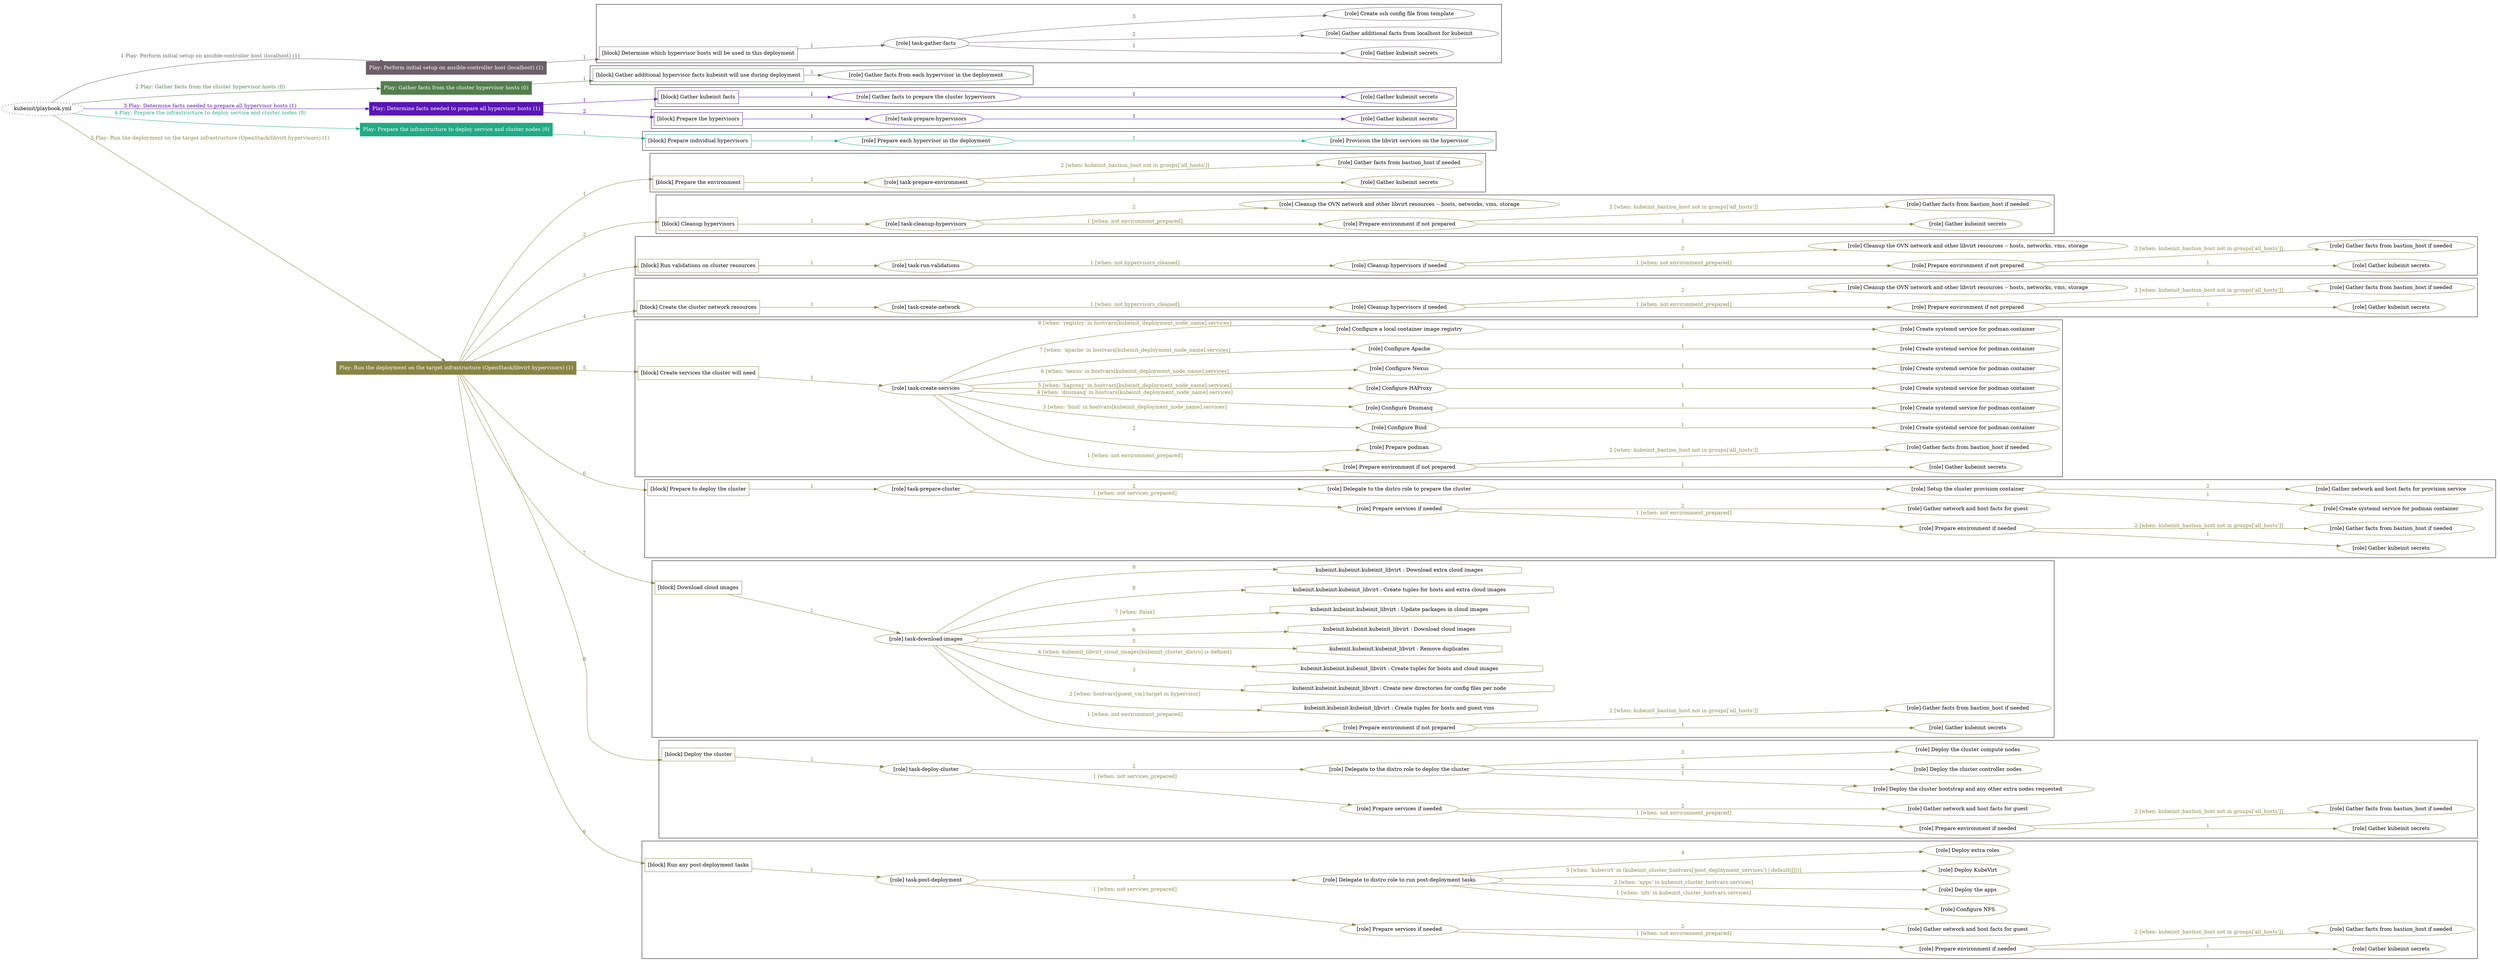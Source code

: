 digraph {
	graph [concentrate=true ordering=in rankdir=LR ratio=fill]
	edge [esep=5 sep=10]
	"kubeinit/playbook.yml" [URL="/home/runner/work/kubeinit/kubeinit/kubeinit/playbook.yml" id=playbook_aa95685a style=dotted]
	"kubeinit/playbook.yml" -> play_03931d84 [label="1 Play: Perform initial setup on ansible-controller host (localhost) (1)" color="#6d5f6a" fontcolor="#6d5f6a" id=edge_play_03931d84 labeltooltip="1 Play: Perform initial setup on ansible-controller host (localhost) (1)" tooltip="1 Play: Perform initial setup on ansible-controller host (localhost) (1)"]
	subgraph "Play: Perform initial setup on ansible-controller host (localhost) (1)" {
		play_03931d84 [label="Play: Perform initial setup on ansible-controller host (localhost) (1)" URL="/home/runner/work/kubeinit/kubeinit/kubeinit/playbook.yml" color="#6d5f6a" fontcolor="#ffffff" id=play_03931d84 shape=box style=filled tooltip=localhost]
		play_03931d84 -> block_0b0073fa [label=1 color="#6d5f6a" fontcolor="#6d5f6a" id=edge_block_0b0073fa labeltooltip=1 tooltip=1]
		subgraph cluster_block_0b0073fa {
			block_0b0073fa [label="[block] Determine which hypervisor hosts will be used in this deployment" URL="/home/runner/work/kubeinit/kubeinit/kubeinit/playbook.yml" color="#6d5f6a" id=block_0b0073fa labeltooltip="Determine which hypervisor hosts will be used in this deployment" shape=box tooltip="Determine which hypervisor hosts will be used in this deployment"]
			block_0b0073fa -> role_081651a4 [label="1 " color="#6d5f6a" fontcolor="#6d5f6a" id=edge_role_081651a4 labeltooltip="1 " tooltip="1 "]
			subgraph "task-gather-facts" {
				role_081651a4 [label="[role] task-gather-facts" URL="/home/runner/work/kubeinit/kubeinit/kubeinit/playbook.yml" color="#6d5f6a" id=role_081651a4 tooltip="task-gather-facts"]
				role_081651a4 -> role_b6e6164a [label="1 " color="#6d5f6a" fontcolor="#6d5f6a" id=edge_role_b6e6164a labeltooltip="1 " tooltip="1 "]
				subgraph "Gather kubeinit secrets" {
					role_b6e6164a [label="[role] Gather kubeinit secrets" URL="/home/runner/.ansible/collections/ansible_collections/kubeinit/kubeinit/roles/kubeinit_prepare/tasks/build_hypervisors_group.yml" color="#6d5f6a" id=role_b6e6164a tooltip="Gather kubeinit secrets"]
				}
				role_081651a4 -> role_cd15b28b [label="2 " color="#6d5f6a" fontcolor="#6d5f6a" id=edge_role_cd15b28b labeltooltip="2 " tooltip="2 "]
				subgraph "Gather additional facts from localhost for kubeinit" {
					role_cd15b28b [label="[role] Gather additional facts from localhost for kubeinit" URL="/home/runner/.ansible/collections/ansible_collections/kubeinit/kubeinit/roles/kubeinit_prepare/tasks/build_hypervisors_group.yml" color="#6d5f6a" id=role_cd15b28b tooltip="Gather additional facts from localhost for kubeinit"]
				}
				role_081651a4 -> role_0801c413 [label="3 " color="#6d5f6a" fontcolor="#6d5f6a" id=edge_role_0801c413 labeltooltip="3 " tooltip="3 "]
				subgraph "Create ssh config file from template" {
					role_0801c413 [label="[role] Create ssh config file from template" URL="/home/runner/.ansible/collections/ansible_collections/kubeinit/kubeinit/roles/kubeinit_prepare/tasks/build_hypervisors_group.yml" color="#6d5f6a" id=role_0801c413 tooltip="Create ssh config file from template"]
				}
			}
		}
	}
	"kubeinit/playbook.yml" -> play_94053c11 [label="2 Play: Gather facts from the cluster hypervisor hosts (0)" color="#537e4e" fontcolor="#537e4e" id=edge_play_94053c11 labeltooltip="2 Play: Gather facts from the cluster hypervisor hosts (0)" tooltip="2 Play: Gather facts from the cluster hypervisor hosts (0)"]
	subgraph "Play: Gather facts from the cluster hypervisor hosts (0)" {
		play_94053c11 [label="Play: Gather facts from the cluster hypervisor hosts (0)" URL="/home/runner/work/kubeinit/kubeinit/kubeinit/playbook.yml" color="#537e4e" fontcolor="#ffffff" id=play_94053c11 shape=box style=filled tooltip="Play: Gather facts from the cluster hypervisor hosts (0)"]
		play_94053c11 -> block_b321c9de [label=1 color="#537e4e" fontcolor="#537e4e" id=edge_block_b321c9de labeltooltip=1 tooltip=1]
		subgraph cluster_block_b321c9de {
			block_b321c9de [label="[block] Gather additional hypervisor facts kubeinit will use during deployment" URL="/home/runner/work/kubeinit/kubeinit/kubeinit/playbook.yml" color="#537e4e" id=block_b321c9de labeltooltip="Gather additional hypervisor facts kubeinit will use during deployment" shape=box tooltip="Gather additional hypervisor facts kubeinit will use during deployment"]
			block_b321c9de -> role_69fd9aee [label="1 " color="#537e4e" fontcolor="#537e4e" id=edge_role_69fd9aee labeltooltip="1 " tooltip="1 "]
			subgraph "Gather facts from each hypervisor in the deployment" {
				role_69fd9aee [label="[role] Gather facts from each hypervisor in the deployment" URL="/home/runner/work/kubeinit/kubeinit/kubeinit/playbook.yml" color="#537e4e" id=role_69fd9aee tooltip="Gather facts from each hypervisor in the deployment"]
			}
		}
	}
	"kubeinit/playbook.yml" -> play_fb79a3a7 [label="3 Play: Determine facts needed to prepare all hypervisor hosts (1)" color="#5a16b6" fontcolor="#5a16b6" id=edge_play_fb79a3a7 labeltooltip="3 Play: Determine facts needed to prepare all hypervisor hosts (1)" tooltip="3 Play: Determine facts needed to prepare all hypervisor hosts (1)"]
	subgraph "Play: Determine facts needed to prepare all hypervisor hosts (1)" {
		play_fb79a3a7 [label="Play: Determine facts needed to prepare all hypervisor hosts (1)" URL="/home/runner/work/kubeinit/kubeinit/kubeinit/playbook.yml" color="#5a16b6" fontcolor="#ffffff" id=play_fb79a3a7 shape=box style=filled tooltip=localhost]
		play_fb79a3a7 -> block_701c3604 [label=1 color="#5a16b6" fontcolor="#5a16b6" id=edge_block_701c3604 labeltooltip=1 tooltip=1]
		subgraph cluster_block_701c3604 {
			block_701c3604 [label="[block] Gather kubeinit facts" URL="/home/runner/work/kubeinit/kubeinit/kubeinit/playbook.yml" color="#5a16b6" id=block_701c3604 labeltooltip="Gather kubeinit facts" shape=box tooltip="Gather kubeinit facts"]
			block_701c3604 -> role_ca28dbed [label="1 " color="#5a16b6" fontcolor="#5a16b6" id=edge_role_ca28dbed labeltooltip="1 " tooltip="1 "]
			subgraph "Gather facts to prepare the cluster hypervisors" {
				role_ca28dbed [label="[role] Gather facts to prepare the cluster hypervisors" URL="/home/runner/work/kubeinit/kubeinit/kubeinit/playbook.yml" color="#5a16b6" id=role_ca28dbed tooltip="Gather facts to prepare the cluster hypervisors"]
				role_ca28dbed -> role_d2d57c67 [label="1 " color="#5a16b6" fontcolor="#5a16b6" id=edge_role_d2d57c67 labeltooltip="1 " tooltip="1 "]
				subgraph "Gather kubeinit secrets" {
					role_d2d57c67 [label="[role] Gather kubeinit secrets" URL="/home/runner/.ansible/collections/ansible_collections/kubeinit/kubeinit/roles/kubeinit_prepare/tasks/gather_kubeinit_facts.yml" color="#5a16b6" id=role_d2d57c67 tooltip="Gather kubeinit secrets"]
				}
			}
		}
		play_fb79a3a7 -> block_cdfcf622 [label=2 color="#5a16b6" fontcolor="#5a16b6" id=edge_block_cdfcf622 labeltooltip=2 tooltip=2]
		subgraph cluster_block_cdfcf622 {
			block_cdfcf622 [label="[block] Prepare the hypervisors" URL="/home/runner/work/kubeinit/kubeinit/kubeinit/playbook.yml" color="#5a16b6" id=block_cdfcf622 labeltooltip="Prepare the hypervisors" shape=box tooltip="Prepare the hypervisors"]
			block_cdfcf622 -> role_1e7882ee [label="1 " color="#5a16b6" fontcolor="#5a16b6" id=edge_role_1e7882ee labeltooltip="1 " tooltip="1 "]
			subgraph "task-prepare-hypervisors" {
				role_1e7882ee [label="[role] task-prepare-hypervisors" URL="/home/runner/work/kubeinit/kubeinit/kubeinit/playbook.yml" color="#5a16b6" id=role_1e7882ee tooltip="task-prepare-hypervisors"]
				role_1e7882ee -> role_8a85725a [label="1 " color="#5a16b6" fontcolor="#5a16b6" id=edge_role_8a85725a labeltooltip="1 " tooltip="1 "]
				subgraph "Gather kubeinit secrets" {
					role_8a85725a [label="[role] Gather kubeinit secrets" URL="/home/runner/.ansible/collections/ansible_collections/kubeinit/kubeinit/roles/kubeinit_prepare/tasks/gather_kubeinit_facts.yml" color="#5a16b6" id=role_8a85725a tooltip="Gather kubeinit secrets"]
				}
			}
		}
	}
	"kubeinit/playbook.yml" -> play_23334ff8 [label="4 Play: Prepare the infrastructure to deploy service and cluster nodes (0)" color="#21ab85" fontcolor="#21ab85" id=edge_play_23334ff8 labeltooltip="4 Play: Prepare the infrastructure to deploy service and cluster nodes (0)" tooltip="4 Play: Prepare the infrastructure to deploy service and cluster nodes (0)"]
	subgraph "Play: Prepare the infrastructure to deploy service and cluster nodes (0)" {
		play_23334ff8 [label="Play: Prepare the infrastructure to deploy service and cluster nodes (0)" URL="/home/runner/work/kubeinit/kubeinit/kubeinit/playbook.yml" color="#21ab85" fontcolor="#ffffff" id=play_23334ff8 shape=box style=filled tooltip="Play: Prepare the infrastructure to deploy service and cluster nodes (0)"]
		play_23334ff8 -> block_36851f6d [label=1 color="#21ab85" fontcolor="#21ab85" id=edge_block_36851f6d labeltooltip=1 tooltip=1]
		subgraph cluster_block_36851f6d {
			block_36851f6d [label="[block] Prepare individual hypervisors" URL="/home/runner/work/kubeinit/kubeinit/kubeinit/playbook.yml" color="#21ab85" id=block_36851f6d labeltooltip="Prepare individual hypervisors" shape=box tooltip="Prepare individual hypervisors"]
			block_36851f6d -> role_a22037bf [label="1 " color="#21ab85" fontcolor="#21ab85" id=edge_role_a22037bf labeltooltip="1 " tooltip="1 "]
			subgraph "Prepare each hypervisor in the deployment" {
				role_a22037bf [label="[role] Prepare each hypervisor in the deployment" URL="/home/runner/work/kubeinit/kubeinit/kubeinit/playbook.yml" color="#21ab85" id=role_a22037bf tooltip="Prepare each hypervisor in the deployment"]
				role_a22037bf -> role_4fc61e52 [label="1 " color="#21ab85" fontcolor="#21ab85" id=edge_role_4fc61e52 labeltooltip="1 " tooltip="1 "]
				subgraph "Provision the libvirt services on the hypervisor" {
					role_4fc61e52 [label="[role] Provision the libvirt services on the hypervisor" URL="/home/runner/.ansible/collections/ansible_collections/kubeinit/kubeinit/roles/kubeinit_prepare/tasks/prepare_hypervisor.yml" color="#21ab85" id=role_4fc61e52 tooltip="Provision the libvirt services on the hypervisor"]
				}
			}
		}
	}
	"kubeinit/playbook.yml" -> play_db9fff18 [label="5 Play: Run the deployment on the target infrastructure (OpenStack/libvirt hypervisors) (1)" color="#888444" fontcolor="#888444" id=edge_play_db9fff18 labeltooltip="5 Play: Run the deployment on the target infrastructure (OpenStack/libvirt hypervisors) (1)" tooltip="5 Play: Run the deployment on the target infrastructure (OpenStack/libvirt hypervisors) (1)"]
	subgraph "Play: Run the deployment on the target infrastructure (OpenStack/libvirt hypervisors) (1)" {
		play_db9fff18 [label="Play: Run the deployment on the target infrastructure (OpenStack/libvirt hypervisors) (1)" URL="/home/runner/work/kubeinit/kubeinit/kubeinit/playbook.yml" color="#888444" fontcolor="#ffffff" id=play_db9fff18 shape=box style=filled tooltip=localhost]
		play_db9fff18 -> block_0bf56adb [label=1 color="#888444" fontcolor="#888444" id=edge_block_0bf56adb labeltooltip=1 tooltip=1]
		subgraph cluster_block_0bf56adb {
			block_0bf56adb [label="[block] Prepare the environment" URL="/home/runner/work/kubeinit/kubeinit/kubeinit/playbook.yml" color="#888444" id=block_0bf56adb labeltooltip="Prepare the environment" shape=box tooltip="Prepare the environment"]
			block_0bf56adb -> role_8e5d9fa0 [label="1 " color="#888444" fontcolor="#888444" id=edge_role_8e5d9fa0 labeltooltip="1 " tooltip="1 "]
			subgraph "task-prepare-environment" {
				role_8e5d9fa0 [label="[role] task-prepare-environment" URL="/home/runner/work/kubeinit/kubeinit/kubeinit/playbook.yml" color="#888444" id=role_8e5d9fa0 tooltip="task-prepare-environment"]
				role_8e5d9fa0 -> role_9f20d996 [label="1 " color="#888444" fontcolor="#888444" id=edge_role_9f20d996 labeltooltip="1 " tooltip="1 "]
				subgraph "Gather kubeinit secrets" {
					role_9f20d996 [label="[role] Gather kubeinit secrets" URL="/home/runner/.ansible/collections/ansible_collections/kubeinit/kubeinit/roles/kubeinit_prepare/tasks/gather_kubeinit_facts.yml" color="#888444" id=role_9f20d996 tooltip="Gather kubeinit secrets"]
				}
				role_8e5d9fa0 -> role_9d266718 [label="2 [when: kubeinit_bastion_host not in groups['all_hosts']]" color="#888444" fontcolor="#888444" id=edge_role_9d266718 labeltooltip="2 [when: kubeinit_bastion_host not in groups['all_hosts']]" tooltip="2 [when: kubeinit_bastion_host not in groups['all_hosts']]"]
				subgraph "Gather facts from bastion_host if needed" {
					role_9d266718 [label="[role] Gather facts from bastion_host if needed" URL="/home/runner/.ansible/collections/ansible_collections/kubeinit/kubeinit/roles/kubeinit_prepare/tasks/main.yml" color="#888444" id=role_9d266718 tooltip="Gather facts from bastion_host if needed"]
				}
			}
		}
		play_db9fff18 -> block_149cedb6 [label=2 color="#888444" fontcolor="#888444" id=edge_block_149cedb6 labeltooltip=2 tooltip=2]
		subgraph cluster_block_149cedb6 {
			block_149cedb6 [label="[block] Cleanup hypervisors" URL="/home/runner/work/kubeinit/kubeinit/kubeinit/playbook.yml" color="#888444" id=block_149cedb6 labeltooltip="Cleanup hypervisors" shape=box tooltip="Cleanup hypervisors"]
			block_149cedb6 -> role_15b3320b [label="1 " color="#888444" fontcolor="#888444" id=edge_role_15b3320b labeltooltip="1 " tooltip="1 "]
			subgraph "task-cleanup-hypervisors" {
				role_15b3320b [label="[role] task-cleanup-hypervisors" URL="/home/runner/work/kubeinit/kubeinit/kubeinit/playbook.yml" color="#888444" id=role_15b3320b tooltip="task-cleanup-hypervisors"]
				role_15b3320b -> role_71673139 [label="1 [when: not environment_prepared]" color="#888444" fontcolor="#888444" id=edge_role_71673139 labeltooltip="1 [when: not environment_prepared]" tooltip="1 [when: not environment_prepared]"]
				subgraph "Prepare environment if not prepared" {
					role_71673139 [label="[role] Prepare environment if not prepared" URL="/home/runner/.ansible/collections/ansible_collections/kubeinit/kubeinit/roles/kubeinit_libvirt/tasks/cleanup_hypervisors.yml" color="#888444" id=role_71673139 tooltip="Prepare environment if not prepared"]
					role_71673139 -> role_8a067a2f [label="1 " color="#888444" fontcolor="#888444" id=edge_role_8a067a2f labeltooltip="1 " tooltip="1 "]
					subgraph "Gather kubeinit secrets" {
						role_8a067a2f [label="[role] Gather kubeinit secrets" URL="/home/runner/.ansible/collections/ansible_collections/kubeinit/kubeinit/roles/kubeinit_prepare/tasks/gather_kubeinit_facts.yml" color="#888444" id=role_8a067a2f tooltip="Gather kubeinit secrets"]
					}
					role_71673139 -> role_94461090 [label="2 [when: kubeinit_bastion_host not in groups['all_hosts']]" color="#888444" fontcolor="#888444" id=edge_role_94461090 labeltooltip="2 [when: kubeinit_bastion_host not in groups['all_hosts']]" tooltip="2 [when: kubeinit_bastion_host not in groups['all_hosts']]"]
					subgraph "Gather facts from bastion_host if needed" {
						role_94461090 [label="[role] Gather facts from bastion_host if needed" URL="/home/runner/.ansible/collections/ansible_collections/kubeinit/kubeinit/roles/kubeinit_prepare/tasks/main.yml" color="#888444" id=role_94461090 tooltip="Gather facts from bastion_host if needed"]
					}
				}
				role_15b3320b -> role_6a89e3ae [label="2 " color="#888444" fontcolor="#888444" id=edge_role_6a89e3ae labeltooltip="2 " tooltip="2 "]
				subgraph "Cleanup the OVN network and other libvirt resources -- hosts, networks, vms, storage" {
					role_6a89e3ae [label="[role] Cleanup the OVN network and other libvirt resources -- hosts, networks, vms, storage" URL="/home/runner/.ansible/collections/ansible_collections/kubeinit/kubeinit/roles/kubeinit_libvirt/tasks/cleanup_hypervisors.yml" color="#888444" id=role_6a89e3ae tooltip="Cleanup the OVN network and other libvirt resources -- hosts, networks, vms, storage"]
				}
			}
		}
		play_db9fff18 -> block_e61c1d1c [label=3 color="#888444" fontcolor="#888444" id=edge_block_e61c1d1c labeltooltip=3 tooltip=3]
		subgraph cluster_block_e61c1d1c {
			block_e61c1d1c [label="[block] Run validations on cluster resources" URL="/home/runner/work/kubeinit/kubeinit/kubeinit/playbook.yml" color="#888444" id=block_e61c1d1c labeltooltip="Run validations on cluster resources" shape=box tooltip="Run validations on cluster resources"]
			block_e61c1d1c -> role_a138595a [label="1 " color="#888444" fontcolor="#888444" id=edge_role_a138595a labeltooltip="1 " tooltip="1 "]
			subgraph "task-run-validations" {
				role_a138595a [label="[role] task-run-validations" URL="/home/runner/work/kubeinit/kubeinit/kubeinit/playbook.yml" color="#888444" id=role_a138595a tooltip="task-run-validations"]
				role_a138595a -> role_9655a7f7 [label="1 [when: not hypervisors_cleaned]" color="#888444" fontcolor="#888444" id=edge_role_9655a7f7 labeltooltip="1 [when: not hypervisors_cleaned]" tooltip="1 [when: not hypervisors_cleaned]"]
				subgraph "Cleanup hypervisors if needed" {
					role_9655a7f7 [label="[role] Cleanup hypervisors if needed" URL="/home/runner/.ansible/collections/ansible_collections/kubeinit/kubeinit/roles/kubeinit_validations/tasks/main.yml" color="#888444" id=role_9655a7f7 tooltip="Cleanup hypervisors if needed"]
					role_9655a7f7 -> role_adc832a3 [label="1 [when: not environment_prepared]" color="#888444" fontcolor="#888444" id=edge_role_adc832a3 labeltooltip="1 [when: not environment_prepared]" tooltip="1 [when: not environment_prepared]"]
					subgraph "Prepare environment if not prepared" {
						role_adc832a3 [label="[role] Prepare environment if not prepared" URL="/home/runner/.ansible/collections/ansible_collections/kubeinit/kubeinit/roles/kubeinit_libvirt/tasks/cleanup_hypervisors.yml" color="#888444" id=role_adc832a3 tooltip="Prepare environment if not prepared"]
						role_adc832a3 -> role_70154bc5 [label="1 " color="#888444" fontcolor="#888444" id=edge_role_70154bc5 labeltooltip="1 " tooltip="1 "]
						subgraph "Gather kubeinit secrets" {
							role_70154bc5 [label="[role] Gather kubeinit secrets" URL="/home/runner/.ansible/collections/ansible_collections/kubeinit/kubeinit/roles/kubeinit_prepare/tasks/gather_kubeinit_facts.yml" color="#888444" id=role_70154bc5 tooltip="Gather kubeinit secrets"]
						}
						role_adc832a3 -> role_4f3966d5 [label="2 [when: kubeinit_bastion_host not in groups['all_hosts']]" color="#888444" fontcolor="#888444" id=edge_role_4f3966d5 labeltooltip="2 [when: kubeinit_bastion_host not in groups['all_hosts']]" tooltip="2 [when: kubeinit_bastion_host not in groups['all_hosts']]"]
						subgraph "Gather facts from bastion_host if needed" {
							role_4f3966d5 [label="[role] Gather facts from bastion_host if needed" URL="/home/runner/.ansible/collections/ansible_collections/kubeinit/kubeinit/roles/kubeinit_prepare/tasks/main.yml" color="#888444" id=role_4f3966d5 tooltip="Gather facts from bastion_host if needed"]
						}
					}
					role_9655a7f7 -> role_93f47d14 [label="2 " color="#888444" fontcolor="#888444" id=edge_role_93f47d14 labeltooltip="2 " tooltip="2 "]
					subgraph "Cleanup the OVN network and other libvirt resources -- hosts, networks, vms, storage" {
						role_93f47d14 [label="[role] Cleanup the OVN network and other libvirt resources -- hosts, networks, vms, storage" URL="/home/runner/.ansible/collections/ansible_collections/kubeinit/kubeinit/roles/kubeinit_libvirt/tasks/cleanup_hypervisors.yml" color="#888444" id=role_93f47d14 tooltip="Cleanup the OVN network and other libvirt resources -- hosts, networks, vms, storage"]
					}
				}
			}
		}
		play_db9fff18 -> block_3cb5a0d6 [label=4 color="#888444" fontcolor="#888444" id=edge_block_3cb5a0d6 labeltooltip=4 tooltip=4]
		subgraph cluster_block_3cb5a0d6 {
			block_3cb5a0d6 [label="[block] Create the cluster network resources" URL="/home/runner/work/kubeinit/kubeinit/kubeinit/playbook.yml" color="#888444" id=block_3cb5a0d6 labeltooltip="Create the cluster network resources" shape=box tooltip="Create the cluster network resources"]
			block_3cb5a0d6 -> role_2d3785ff [label="1 " color="#888444" fontcolor="#888444" id=edge_role_2d3785ff labeltooltip="1 " tooltip="1 "]
			subgraph "task-create-network" {
				role_2d3785ff [label="[role] task-create-network" URL="/home/runner/work/kubeinit/kubeinit/kubeinit/playbook.yml" color="#888444" id=role_2d3785ff tooltip="task-create-network"]
				role_2d3785ff -> role_8168fbf4 [label="1 [when: not hypervisors_cleaned]" color="#888444" fontcolor="#888444" id=edge_role_8168fbf4 labeltooltip="1 [when: not hypervisors_cleaned]" tooltip="1 [when: not hypervisors_cleaned]"]
				subgraph "Cleanup hypervisors if needed" {
					role_8168fbf4 [label="[role] Cleanup hypervisors if needed" URL="/home/runner/.ansible/collections/ansible_collections/kubeinit/kubeinit/roles/kubeinit_libvirt/tasks/create_network.yml" color="#888444" id=role_8168fbf4 tooltip="Cleanup hypervisors if needed"]
					role_8168fbf4 -> role_c03b7945 [label="1 [when: not environment_prepared]" color="#888444" fontcolor="#888444" id=edge_role_c03b7945 labeltooltip="1 [when: not environment_prepared]" tooltip="1 [when: not environment_prepared]"]
					subgraph "Prepare environment if not prepared" {
						role_c03b7945 [label="[role] Prepare environment if not prepared" URL="/home/runner/.ansible/collections/ansible_collections/kubeinit/kubeinit/roles/kubeinit_libvirt/tasks/cleanup_hypervisors.yml" color="#888444" id=role_c03b7945 tooltip="Prepare environment if not prepared"]
						role_c03b7945 -> role_6b378c1e [label="1 " color="#888444" fontcolor="#888444" id=edge_role_6b378c1e labeltooltip="1 " tooltip="1 "]
						subgraph "Gather kubeinit secrets" {
							role_6b378c1e [label="[role] Gather kubeinit secrets" URL="/home/runner/.ansible/collections/ansible_collections/kubeinit/kubeinit/roles/kubeinit_prepare/tasks/gather_kubeinit_facts.yml" color="#888444" id=role_6b378c1e tooltip="Gather kubeinit secrets"]
						}
						role_c03b7945 -> role_c01e7687 [label="2 [when: kubeinit_bastion_host not in groups['all_hosts']]" color="#888444" fontcolor="#888444" id=edge_role_c01e7687 labeltooltip="2 [when: kubeinit_bastion_host not in groups['all_hosts']]" tooltip="2 [when: kubeinit_bastion_host not in groups['all_hosts']]"]
						subgraph "Gather facts from bastion_host if needed" {
							role_c01e7687 [label="[role] Gather facts from bastion_host if needed" URL="/home/runner/.ansible/collections/ansible_collections/kubeinit/kubeinit/roles/kubeinit_prepare/tasks/main.yml" color="#888444" id=role_c01e7687 tooltip="Gather facts from bastion_host if needed"]
						}
					}
					role_8168fbf4 -> role_2ee7096a [label="2 " color="#888444" fontcolor="#888444" id=edge_role_2ee7096a labeltooltip="2 " tooltip="2 "]
					subgraph "Cleanup the OVN network and other libvirt resources -- hosts, networks, vms, storage" {
						role_2ee7096a [label="[role] Cleanup the OVN network and other libvirt resources -- hosts, networks, vms, storage" URL="/home/runner/.ansible/collections/ansible_collections/kubeinit/kubeinit/roles/kubeinit_libvirt/tasks/cleanup_hypervisors.yml" color="#888444" id=role_2ee7096a tooltip="Cleanup the OVN network and other libvirt resources -- hosts, networks, vms, storage"]
					}
				}
			}
		}
		play_db9fff18 -> block_66d6af86 [label=5 color="#888444" fontcolor="#888444" id=edge_block_66d6af86 labeltooltip=5 tooltip=5]
		subgraph cluster_block_66d6af86 {
			block_66d6af86 [label="[block] Create services the cluster will need" URL="/home/runner/work/kubeinit/kubeinit/kubeinit/playbook.yml" color="#888444" id=block_66d6af86 labeltooltip="Create services the cluster will need" shape=box tooltip="Create services the cluster will need"]
			block_66d6af86 -> role_e48c6fa0 [label="1 " color="#888444" fontcolor="#888444" id=edge_role_e48c6fa0 labeltooltip="1 " tooltip="1 "]
			subgraph "task-create-services" {
				role_e48c6fa0 [label="[role] task-create-services" URL="/home/runner/work/kubeinit/kubeinit/kubeinit/playbook.yml" color="#888444" id=role_e48c6fa0 tooltip="task-create-services"]
				role_e48c6fa0 -> role_936e1660 [label="1 [when: not environment_prepared]" color="#888444" fontcolor="#888444" id=edge_role_936e1660 labeltooltip="1 [when: not environment_prepared]" tooltip="1 [when: not environment_prepared]"]
				subgraph "Prepare environment if not prepared" {
					role_936e1660 [label="[role] Prepare environment if not prepared" URL="/home/runner/.ansible/collections/ansible_collections/kubeinit/kubeinit/roles/kubeinit_services/tasks/main.yml" color="#888444" id=role_936e1660 tooltip="Prepare environment if not prepared"]
					role_936e1660 -> role_33be3915 [label="1 " color="#888444" fontcolor="#888444" id=edge_role_33be3915 labeltooltip="1 " tooltip="1 "]
					subgraph "Gather kubeinit secrets" {
						role_33be3915 [label="[role] Gather kubeinit secrets" URL="/home/runner/.ansible/collections/ansible_collections/kubeinit/kubeinit/roles/kubeinit_prepare/tasks/gather_kubeinit_facts.yml" color="#888444" id=role_33be3915 tooltip="Gather kubeinit secrets"]
					}
					role_936e1660 -> role_5f23fce4 [label="2 [when: kubeinit_bastion_host not in groups['all_hosts']]" color="#888444" fontcolor="#888444" id=edge_role_5f23fce4 labeltooltip="2 [when: kubeinit_bastion_host not in groups['all_hosts']]" tooltip="2 [when: kubeinit_bastion_host not in groups['all_hosts']]"]
					subgraph "Gather facts from bastion_host if needed" {
						role_5f23fce4 [label="[role] Gather facts from bastion_host if needed" URL="/home/runner/.ansible/collections/ansible_collections/kubeinit/kubeinit/roles/kubeinit_prepare/tasks/main.yml" color="#888444" id=role_5f23fce4 tooltip="Gather facts from bastion_host if needed"]
					}
				}
				role_e48c6fa0 -> role_7656d443 [label="2 " color="#888444" fontcolor="#888444" id=edge_role_7656d443 labeltooltip="2 " tooltip="2 "]
				subgraph "Prepare podman" {
					role_7656d443 [label="[role] Prepare podman" URL="/home/runner/.ansible/collections/ansible_collections/kubeinit/kubeinit/roles/kubeinit_services/tasks/00_create_service_pod.yml" color="#888444" id=role_7656d443 tooltip="Prepare podman"]
				}
				role_e48c6fa0 -> role_d27e7493 [label="3 [when: 'bind' in hostvars[kubeinit_deployment_node_name].services]" color="#888444" fontcolor="#888444" id=edge_role_d27e7493 labeltooltip="3 [when: 'bind' in hostvars[kubeinit_deployment_node_name].services]" tooltip="3 [when: 'bind' in hostvars[kubeinit_deployment_node_name].services]"]
				subgraph "Configure Bind" {
					role_d27e7493 [label="[role] Configure Bind" URL="/home/runner/.ansible/collections/ansible_collections/kubeinit/kubeinit/roles/kubeinit_services/tasks/start_services_containers.yml" color="#888444" id=role_d27e7493 tooltip="Configure Bind"]
					role_d27e7493 -> role_8cd60c14 [label="1 " color="#888444" fontcolor="#888444" id=edge_role_8cd60c14 labeltooltip="1 " tooltip="1 "]
					subgraph "Create systemd service for podman container" {
						role_8cd60c14 [label="[role] Create systemd service for podman container" URL="/home/runner/.ansible/collections/ansible_collections/kubeinit/kubeinit/roles/kubeinit_bind/tasks/main.yml" color="#888444" id=role_8cd60c14 tooltip="Create systemd service for podman container"]
					}
				}
				role_e48c6fa0 -> role_e484ecd0 [label="4 [when: 'dnsmasq' in hostvars[kubeinit_deployment_node_name].services]" color="#888444" fontcolor="#888444" id=edge_role_e484ecd0 labeltooltip="4 [when: 'dnsmasq' in hostvars[kubeinit_deployment_node_name].services]" tooltip="4 [when: 'dnsmasq' in hostvars[kubeinit_deployment_node_name].services]"]
				subgraph "Configure Dnsmasq" {
					role_e484ecd0 [label="[role] Configure Dnsmasq" URL="/home/runner/.ansible/collections/ansible_collections/kubeinit/kubeinit/roles/kubeinit_services/tasks/start_services_containers.yml" color="#888444" id=role_e484ecd0 tooltip="Configure Dnsmasq"]
					role_e484ecd0 -> role_6a971522 [label="1 " color="#888444" fontcolor="#888444" id=edge_role_6a971522 labeltooltip="1 " tooltip="1 "]
					subgraph "Create systemd service for podman container" {
						role_6a971522 [label="[role] Create systemd service for podman container" URL="/home/runner/.ansible/collections/ansible_collections/kubeinit/kubeinit/roles/kubeinit_dnsmasq/tasks/main.yml" color="#888444" id=role_6a971522 tooltip="Create systemd service for podman container"]
					}
				}
				role_e48c6fa0 -> role_6b4bf81b [label="5 [when: 'haproxy' in hostvars[kubeinit_deployment_node_name].services]" color="#888444" fontcolor="#888444" id=edge_role_6b4bf81b labeltooltip="5 [when: 'haproxy' in hostvars[kubeinit_deployment_node_name].services]" tooltip="5 [when: 'haproxy' in hostvars[kubeinit_deployment_node_name].services]"]
				subgraph "Configure HAProxy" {
					role_6b4bf81b [label="[role] Configure HAProxy" URL="/home/runner/.ansible/collections/ansible_collections/kubeinit/kubeinit/roles/kubeinit_services/tasks/start_services_containers.yml" color="#888444" id=role_6b4bf81b tooltip="Configure HAProxy"]
					role_6b4bf81b -> role_7b62ee26 [label="1 " color="#888444" fontcolor="#888444" id=edge_role_7b62ee26 labeltooltip="1 " tooltip="1 "]
					subgraph "Create systemd service for podman container" {
						role_7b62ee26 [label="[role] Create systemd service for podman container" URL="/home/runner/.ansible/collections/ansible_collections/kubeinit/kubeinit/roles/kubeinit_haproxy/tasks/main.yml" color="#888444" id=role_7b62ee26 tooltip="Create systemd service for podman container"]
					}
				}
				role_e48c6fa0 -> role_53c21337 [label="6 [when: 'nexus' in hostvars[kubeinit_deployment_node_name].services]" color="#888444" fontcolor="#888444" id=edge_role_53c21337 labeltooltip="6 [when: 'nexus' in hostvars[kubeinit_deployment_node_name].services]" tooltip="6 [when: 'nexus' in hostvars[kubeinit_deployment_node_name].services]"]
				subgraph "Configure Nexus" {
					role_53c21337 [label="[role] Configure Nexus" URL="/home/runner/.ansible/collections/ansible_collections/kubeinit/kubeinit/roles/kubeinit_services/tasks/start_services_containers.yml" color="#888444" id=role_53c21337 tooltip="Configure Nexus"]
					role_53c21337 -> role_c0282d0c [label="1 " color="#888444" fontcolor="#888444" id=edge_role_c0282d0c labeltooltip="1 " tooltip="1 "]
					subgraph "Create systemd service for podman container" {
						role_c0282d0c [label="[role] Create systemd service for podman container" URL="/home/runner/.ansible/collections/ansible_collections/kubeinit/kubeinit/roles/kubeinit_nexus/tasks/main.yml" color="#888444" id=role_c0282d0c tooltip="Create systemd service for podman container"]
					}
				}
				role_e48c6fa0 -> role_7f25ab1e [label="7 [when: 'apache' in hostvars[kubeinit_deployment_node_name].services]" color="#888444" fontcolor="#888444" id=edge_role_7f25ab1e labeltooltip="7 [when: 'apache' in hostvars[kubeinit_deployment_node_name].services]" tooltip="7 [when: 'apache' in hostvars[kubeinit_deployment_node_name].services]"]
				subgraph "Configure Apache" {
					role_7f25ab1e [label="[role] Configure Apache" URL="/home/runner/.ansible/collections/ansible_collections/kubeinit/kubeinit/roles/kubeinit_services/tasks/start_services_containers.yml" color="#888444" id=role_7f25ab1e tooltip="Configure Apache"]
					role_7f25ab1e -> role_d3945e9d [label="1 " color="#888444" fontcolor="#888444" id=edge_role_d3945e9d labeltooltip="1 " tooltip="1 "]
					subgraph "Create systemd service for podman container" {
						role_d3945e9d [label="[role] Create systemd service for podman container" URL="/home/runner/.ansible/collections/ansible_collections/kubeinit/kubeinit/roles/kubeinit_apache/tasks/main.yml" color="#888444" id=role_d3945e9d tooltip="Create systemd service for podman container"]
					}
				}
				role_e48c6fa0 -> role_eed5ee3a [label="8 [when: 'registry' in hostvars[kubeinit_deployment_node_name].services]" color="#888444" fontcolor="#888444" id=edge_role_eed5ee3a labeltooltip="8 [when: 'registry' in hostvars[kubeinit_deployment_node_name].services]" tooltip="8 [when: 'registry' in hostvars[kubeinit_deployment_node_name].services]"]
				subgraph "Configure a local container image registry" {
					role_eed5ee3a [label="[role] Configure a local container image registry" URL="/home/runner/.ansible/collections/ansible_collections/kubeinit/kubeinit/roles/kubeinit_services/tasks/start_services_containers.yml" color="#888444" id=role_eed5ee3a tooltip="Configure a local container image registry"]
					role_eed5ee3a -> role_144d01f4 [label="1 " color="#888444" fontcolor="#888444" id=edge_role_144d01f4 labeltooltip="1 " tooltip="1 "]
					subgraph "Create systemd service for podman container" {
						role_144d01f4 [label="[role] Create systemd service for podman container" URL="/home/runner/.ansible/collections/ansible_collections/kubeinit/kubeinit/roles/kubeinit_registry/tasks/main.yml" color="#888444" id=role_144d01f4 tooltip="Create systemd service for podman container"]
					}
				}
			}
		}
		play_db9fff18 -> block_388c5930 [label=6 color="#888444" fontcolor="#888444" id=edge_block_388c5930 labeltooltip=6 tooltip=6]
		subgraph cluster_block_388c5930 {
			block_388c5930 [label="[block] Prepare to deploy the cluster" URL="/home/runner/work/kubeinit/kubeinit/kubeinit/playbook.yml" color="#888444" id=block_388c5930 labeltooltip="Prepare to deploy the cluster" shape=box tooltip="Prepare to deploy the cluster"]
			block_388c5930 -> role_f8ca8f2c [label="1 " color="#888444" fontcolor="#888444" id=edge_role_f8ca8f2c labeltooltip="1 " tooltip="1 "]
			subgraph "task-prepare-cluster" {
				role_f8ca8f2c [label="[role] task-prepare-cluster" URL="/home/runner/work/kubeinit/kubeinit/kubeinit/playbook.yml" color="#888444" id=role_f8ca8f2c tooltip="task-prepare-cluster"]
				role_f8ca8f2c -> role_4c744818 [label="1 [when: not services_prepared]" color="#888444" fontcolor="#888444" id=edge_role_4c744818 labeltooltip="1 [when: not services_prepared]" tooltip="1 [when: not services_prepared]"]
				subgraph "Prepare services if needed" {
					role_4c744818 [label="[role] Prepare services if needed" URL="/home/runner/.ansible/collections/ansible_collections/kubeinit/kubeinit/roles/kubeinit_prepare/tasks/prepare_cluster.yml" color="#888444" id=role_4c744818 tooltip="Prepare services if needed"]
					role_4c744818 -> role_e3bfb7ea [label="1 [when: not environment_prepared]" color="#888444" fontcolor="#888444" id=edge_role_e3bfb7ea labeltooltip="1 [when: not environment_prepared]" tooltip="1 [when: not environment_prepared]"]
					subgraph "Prepare environment if needed" {
						role_e3bfb7ea [label="[role] Prepare environment if needed" URL="/home/runner/.ansible/collections/ansible_collections/kubeinit/kubeinit/roles/kubeinit_services/tasks/prepare_services.yml" color="#888444" id=role_e3bfb7ea tooltip="Prepare environment if needed"]
						role_e3bfb7ea -> role_8b5f49e0 [label="1 " color="#888444" fontcolor="#888444" id=edge_role_8b5f49e0 labeltooltip="1 " tooltip="1 "]
						subgraph "Gather kubeinit secrets" {
							role_8b5f49e0 [label="[role] Gather kubeinit secrets" URL="/home/runner/.ansible/collections/ansible_collections/kubeinit/kubeinit/roles/kubeinit_prepare/tasks/gather_kubeinit_facts.yml" color="#888444" id=role_8b5f49e0 tooltip="Gather kubeinit secrets"]
						}
						role_e3bfb7ea -> role_12d0710c [label="2 [when: kubeinit_bastion_host not in groups['all_hosts']]" color="#888444" fontcolor="#888444" id=edge_role_12d0710c labeltooltip="2 [when: kubeinit_bastion_host not in groups['all_hosts']]" tooltip="2 [when: kubeinit_bastion_host not in groups['all_hosts']]"]
						subgraph "Gather facts from bastion_host if needed" {
							role_12d0710c [label="[role] Gather facts from bastion_host if needed" URL="/home/runner/.ansible/collections/ansible_collections/kubeinit/kubeinit/roles/kubeinit_prepare/tasks/main.yml" color="#888444" id=role_12d0710c tooltip="Gather facts from bastion_host if needed"]
						}
					}
					role_4c744818 -> role_ea8e1030 [label="2 " color="#888444" fontcolor="#888444" id=edge_role_ea8e1030 labeltooltip="2 " tooltip="2 "]
					subgraph "Gather network and host facts for guest" {
						role_ea8e1030 [label="[role] Gather network and host facts for guest" URL="/home/runner/.ansible/collections/ansible_collections/kubeinit/kubeinit/roles/kubeinit_services/tasks/prepare_services.yml" color="#888444" id=role_ea8e1030 tooltip="Gather network and host facts for guest"]
					}
				}
				role_f8ca8f2c -> role_6850e635 [label="2 " color="#888444" fontcolor="#888444" id=edge_role_6850e635 labeltooltip="2 " tooltip="2 "]
				subgraph "Delegate to the distro role to prepare the cluster" {
					role_6850e635 [label="[role] Delegate to the distro role to prepare the cluster" URL="/home/runner/.ansible/collections/ansible_collections/kubeinit/kubeinit/roles/kubeinit_prepare/tasks/prepare_cluster.yml" color="#888444" id=role_6850e635 tooltip="Delegate to the distro role to prepare the cluster"]
					role_6850e635 -> role_54ea3c2b [label="1 " color="#888444" fontcolor="#888444" id=edge_role_54ea3c2b labeltooltip="1 " tooltip="1 "]
					subgraph "Setup the cluster provision container" {
						role_54ea3c2b [label="[role] Setup the cluster provision container" URL="/home/runner/.ansible/collections/ansible_collections/kubeinit/kubeinit/roles/kubeinit_openshift/tasks/prepare_cluster.yml" color="#888444" id=role_54ea3c2b tooltip="Setup the cluster provision container"]
						role_54ea3c2b -> role_dc8c05ad [label="1 " color="#888444" fontcolor="#888444" id=edge_role_dc8c05ad labeltooltip="1 " tooltip="1 "]
						subgraph "Create systemd service for podman container" {
							role_dc8c05ad [label="[role] Create systemd service for podman container" URL="/home/runner/.ansible/collections/ansible_collections/kubeinit/kubeinit/roles/kubeinit_services/tasks/create_provision_container.yml" color="#888444" id=role_dc8c05ad tooltip="Create systemd service for podman container"]
						}
						role_54ea3c2b -> role_a347201b [label="2 " color="#888444" fontcolor="#888444" id=edge_role_a347201b labeltooltip="2 " tooltip="2 "]
						subgraph "Gather network and host facts for provision service" {
							role_a347201b [label="[role] Gather network and host facts for provision service" URL="/home/runner/.ansible/collections/ansible_collections/kubeinit/kubeinit/roles/kubeinit_services/tasks/create_provision_container.yml" color="#888444" id=role_a347201b tooltip="Gather network and host facts for provision service"]
						}
					}
				}
			}
		}
		play_db9fff18 -> block_2ba35135 [label=7 color="#888444" fontcolor="#888444" id=edge_block_2ba35135 labeltooltip=7 tooltip=7]
		subgraph cluster_block_2ba35135 {
			block_2ba35135 [label="[block] Download cloud images" URL="/home/runner/work/kubeinit/kubeinit/kubeinit/playbook.yml" color="#888444" id=block_2ba35135 labeltooltip="Download cloud images" shape=box tooltip="Download cloud images"]
			block_2ba35135 -> role_6c96e69f [label="1 " color="#888444" fontcolor="#888444" id=edge_role_6c96e69f labeltooltip="1 " tooltip="1 "]
			subgraph "task-download-images" {
				role_6c96e69f [label="[role] task-download-images" URL="/home/runner/work/kubeinit/kubeinit/kubeinit/playbook.yml" color="#888444" id=role_6c96e69f tooltip="task-download-images"]
				role_6c96e69f -> role_b5149e84 [label="1 [when: not environment_prepared]" color="#888444" fontcolor="#888444" id=edge_role_b5149e84 labeltooltip="1 [when: not environment_prepared]" tooltip="1 [when: not environment_prepared]"]
				subgraph "Prepare environment if not prepared" {
					role_b5149e84 [label="[role] Prepare environment if not prepared" URL="/home/runner/.ansible/collections/ansible_collections/kubeinit/kubeinit/roles/kubeinit_libvirt/tasks/download_cloud_images.yml" color="#888444" id=role_b5149e84 tooltip="Prepare environment if not prepared"]
					role_b5149e84 -> role_d7ba0758 [label="1 " color="#888444" fontcolor="#888444" id=edge_role_d7ba0758 labeltooltip="1 " tooltip="1 "]
					subgraph "Gather kubeinit secrets" {
						role_d7ba0758 [label="[role] Gather kubeinit secrets" URL="/home/runner/.ansible/collections/ansible_collections/kubeinit/kubeinit/roles/kubeinit_prepare/tasks/gather_kubeinit_facts.yml" color="#888444" id=role_d7ba0758 tooltip="Gather kubeinit secrets"]
					}
					role_b5149e84 -> role_28c5b079 [label="2 [when: kubeinit_bastion_host not in groups['all_hosts']]" color="#888444" fontcolor="#888444" id=edge_role_28c5b079 labeltooltip="2 [when: kubeinit_bastion_host not in groups['all_hosts']]" tooltip="2 [when: kubeinit_bastion_host not in groups['all_hosts']]"]
					subgraph "Gather facts from bastion_host if needed" {
						role_28c5b079 [label="[role] Gather facts from bastion_host if needed" URL="/home/runner/.ansible/collections/ansible_collections/kubeinit/kubeinit/roles/kubeinit_prepare/tasks/main.yml" color="#888444" id=role_28c5b079 tooltip="Gather facts from bastion_host if needed"]
					}
				}
				task_894f86dd [label="kubeinit.kubeinit.kubeinit_libvirt : Create tuples for hosts and guest vms" URL="/home/runner/.ansible/collections/ansible_collections/kubeinit/kubeinit/roles/kubeinit_libvirt/tasks/download_cloud_images.yml" color="#888444" id=task_894f86dd shape=octagon tooltip="kubeinit.kubeinit.kubeinit_libvirt : Create tuples for hosts and guest vms"]
				role_6c96e69f -> task_894f86dd [label="2 [when: hostvars[guest_vm].target in hypervisor]" color="#888444" fontcolor="#888444" id=edge_task_894f86dd labeltooltip="2 [when: hostvars[guest_vm].target in hypervisor]" tooltip="2 [when: hostvars[guest_vm].target in hypervisor]"]
				task_5fb63417 [label="kubeinit.kubeinit.kubeinit_libvirt : Create new directories for config files per node" URL="/home/runner/.ansible/collections/ansible_collections/kubeinit/kubeinit/roles/kubeinit_libvirt/tasks/download_cloud_images.yml" color="#888444" id=task_5fb63417 shape=octagon tooltip="kubeinit.kubeinit.kubeinit_libvirt : Create new directories for config files per node"]
				role_6c96e69f -> task_5fb63417 [label="3 " color="#888444" fontcolor="#888444" id=edge_task_5fb63417 labeltooltip="3 " tooltip="3 "]
				task_a180ade3 [label="kubeinit.kubeinit.kubeinit_libvirt : Create tuples for hosts and cloud images" URL="/home/runner/.ansible/collections/ansible_collections/kubeinit/kubeinit/roles/kubeinit_libvirt/tasks/download_cloud_images.yml" color="#888444" id=task_a180ade3 shape=octagon tooltip="kubeinit.kubeinit.kubeinit_libvirt : Create tuples for hosts and cloud images"]
				role_6c96e69f -> task_a180ade3 [label="4 [when: kubeinit_libvirt_cloud_images[kubeinit_cluster_distro] is defined]" color="#888444" fontcolor="#888444" id=edge_task_a180ade3 labeltooltip="4 [when: kubeinit_libvirt_cloud_images[kubeinit_cluster_distro] is defined]" tooltip="4 [when: kubeinit_libvirt_cloud_images[kubeinit_cluster_distro] is defined]"]
				task_446f1d09 [label="kubeinit.kubeinit.kubeinit_libvirt : Remove duplicates" URL="/home/runner/.ansible/collections/ansible_collections/kubeinit/kubeinit/roles/kubeinit_libvirt/tasks/download_cloud_images.yml" color="#888444" id=task_446f1d09 shape=octagon tooltip="kubeinit.kubeinit.kubeinit_libvirt : Remove duplicates"]
				role_6c96e69f -> task_446f1d09 [label="5 " color="#888444" fontcolor="#888444" id=edge_task_446f1d09 labeltooltip="5 " tooltip="5 "]
				task_da26045b [label="kubeinit.kubeinit.kubeinit_libvirt : Download cloud images" URL="/home/runner/.ansible/collections/ansible_collections/kubeinit/kubeinit/roles/kubeinit_libvirt/tasks/download_cloud_images.yml" color="#888444" id=task_da26045b shape=octagon tooltip="kubeinit.kubeinit.kubeinit_libvirt : Download cloud images"]
				role_6c96e69f -> task_da26045b [label="6 " color="#888444" fontcolor="#888444" id=edge_task_da26045b labeltooltip="6 " tooltip="6 "]
				task_e53b515c [label="kubeinit.kubeinit.kubeinit_libvirt : Update packages in cloud images" URL="/home/runner/.ansible/collections/ansible_collections/kubeinit/kubeinit/roles/kubeinit_libvirt/tasks/download_cloud_images.yml" color="#888444" id=task_e53b515c shape=octagon tooltip="kubeinit.kubeinit.kubeinit_libvirt : Update packages in cloud images"]
				role_6c96e69f -> task_e53b515c [label="7 [when: False]" color="#888444" fontcolor="#888444" id=edge_task_e53b515c labeltooltip="7 [when: False]" tooltip="7 [when: False]"]
				task_718c6797 [label="kubeinit.kubeinit.kubeinit_libvirt : Create tuples for hosts and extra cloud images" URL="/home/runner/.ansible/collections/ansible_collections/kubeinit/kubeinit/roles/kubeinit_libvirt/tasks/download_cloud_images.yml" color="#888444" id=task_718c6797 shape=octagon tooltip="kubeinit.kubeinit.kubeinit_libvirt : Create tuples for hosts and extra cloud images"]
				role_6c96e69f -> task_718c6797 [label="8 " color="#888444" fontcolor="#888444" id=edge_task_718c6797 labeltooltip="8 " tooltip="8 "]
				task_df6582d7 [label="kubeinit.kubeinit.kubeinit_libvirt : Download extra cloud images" URL="/home/runner/.ansible/collections/ansible_collections/kubeinit/kubeinit/roles/kubeinit_libvirt/tasks/download_cloud_images.yml" color="#888444" id=task_df6582d7 shape=octagon tooltip="kubeinit.kubeinit.kubeinit_libvirt : Download extra cloud images"]
				role_6c96e69f -> task_df6582d7 [label="9 " color="#888444" fontcolor="#888444" id=edge_task_df6582d7 labeltooltip="9 " tooltip="9 "]
			}
		}
		play_db9fff18 -> block_23495291 [label=8 color="#888444" fontcolor="#888444" id=edge_block_23495291 labeltooltip=8 tooltip=8]
		subgraph cluster_block_23495291 {
			block_23495291 [label="[block] Deploy the cluster" URL="/home/runner/work/kubeinit/kubeinit/kubeinit/playbook.yml" color="#888444" id=block_23495291 labeltooltip="Deploy the cluster" shape=box tooltip="Deploy the cluster"]
			block_23495291 -> role_6ba08ec5 [label="1 " color="#888444" fontcolor="#888444" id=edge_role_6ba08ec5 labeltooltip="1 " tooltip="1 "]
			subgraph "task-deploy-cluster" {
				role_6ba08ec5 [label="[role] task-deploy-cluster" URL="/home/runner/work/kubeinit/kubeinit/kubeinit/playbook.yml" color="#888444" id=role_6ba08ec5 tooltip="task-deploy-cluster"]
				role_6ba08ec5 -> role_06850fcf [label="1 [when: not services_prepared]" color="#888444" fontcolor="#888444" id=edge_role_06850fcf labeltooltip="1 [when: not services_prepared]" tooltip="1 [when: not services_prepared]"]
				subgraph "Prepare services if needed" {
					role_06850fcf [label="[role] Prepare services if needed" URL="/home/runner/.ansible/collections/ansible_collections/kubeinit/kubeinit/roles/kubeinit_prepare/tasks/deploy_cluster.yml" color="#888444" id=role_06850fcf tooltip="Prepare services if needed"]
					role_06850fcf -> role_2a37cea6 [label="1 [when: not environment_prepared]" color="#888444" fontcolor="#888444" id=edge_role_2a37cea6 labeltooltip="1 [when: not environment_prepared]" tooltip="1 [when: not environment_prepared]"]
					subgraph "Prepare environment if needed" {
						role_2a37cea6 [label="[role] Prepare environment if needed" URL="/home/runner/.ansible/collections/ansible_collections/kubeinit/kubeinit/roles/kubeinit_services/tasks/prepare_services.yml" color="#888444" id=role_2a37cea6 tooltip="Prepare environment if needed"]
						role_2a37cea6 -> role_e2692d2e [label="1 " color="#888444" fontcolor="#888444" id=edge_role_e2692d2e labeltooltip="1 " tooltip="1 "]
						subgraph "Gather kubeinit secrets" {
							role_e2692d2e [label="[role] Gather kubeinit secrets" URL="/home/runner/.ansible/collections/ansible_collections/kubeinit/kubeinit/roles/kubeinit_prepare/tasks/gather_kubeinit_facts.yml" color="#888444" id=role_e2692d2e tooltip="Gather kubeinit secrets"]
						}
						role_2a37cea6 -> role_005b2c70 [label="2 [when: kubeinit_bastion_host not in groups['all_hosts']]" color="#888444" fontcolor="#888444" id=edge_role_005b2c70 labeltooltip="2 [when: kubeinit_bastion_host not in groups['all_hosts']]" tooltip="2 [when: kubeinit_bastion_host not in groups['all_hosts']]"]
						subgraph "Gather facts from bastion_host if needed" {
							role_005b2c70 [label="[role] Gather facts from bastion_host if needed" URL="/home/runner/.ansible/collections/ansible_collections/kubeinit/kubeinit/roles/kubeinit_prepare/tasks/main.yml" color="#888444" id=role_005b2c70 tooltip="Gather facts from bastion_host if needed"]
						}
					}
					role_06850fcf -> role_326ebcc4 [label="2 " color="#888444" fontcolor="#888444" id=edge_role_326ebcc4 labeltooltip="2 " tooltip="2 "]
					subgraph "Gather network and host facts for guest" {
						role_326ebcc4 [label="[role] Gather network and host facts for guest" URL="/home/runner/.ansible/collections/ansible_collections/kubeinit/kubeinit/roles/kubeinit_services/tasks/prepare_services.yml" color="#888444" id=role_326ebcc4 tooltip="Gather network and host facts for guest"]
					}
				}
				role_6ba08ec5 -> role_f34a757b [label="2 " color="#888444" fontcolor="#888444" id=edge_role_f34a757b labeltooltip="2 " tooltip="2 "]
				subgraph "Delegate to the distro role to deploy the cluster" {
					role_f34a757b [label="[role] Delegate to the distro role to deploy the cluster" URL="/home/runner/.ansible/collections/ansible_collections/kubeinit/kubeinit/roles/kubeinit_prepare/tasks/deploy_cluster.yml" color="#888444" id=role_f34a757b tooltip="Delegate to the distro role to deploy the cluster"]
					role_f34a757b -> role_d8be3b60 [label="1 " color="#888444" fontcolor="#888444" id=edge_role_d8be3b60 labeltooltip="1 " tooltip="1 "]
					subgraph "Deploy the cluster bootstrap and any other extra nodes requested" {
						role_d8be3b60 [label="[role] Deploy the cluster bootstrap and any other extra nodes requested" URL="/home/runner/.ansible/collections/ansible_collections/kubeinit/kubeinit/roles/kubeinit_openshift/tasks/main.yml" color="#888444" id=role_d8be3b60 tooltip="Deploy the cluster bootstrap and any other extra nodes requested"]
					}
					role_f34a757b -> role_6265877d [label="2 " color="#888444" fontcolor="#888444" id=edge_role_6265877d labeltooltip="2 " tooltip="2 "]
					subgraph "Deploy the cluster controller nodes" {
						role_6265877d [label="[role] Deploy the cluster controller nodes" URL="/home/runner/.ansible/collections/ansible_collections/kubeinit/kubeinit/roles/kubeinit_openshift/tasks/main.yml" color="#888444" id=role_6265877d tooltip="Deploy the cluster controller nodes"]
					}
					role_f34a757b -> role_bdbf5473 [label="3 " color="#888444" fontcolor="#888444" id=edge_role_bdbf5473 labeltooltip="3 " tooltip="3 "]
					subgraph "Deploy the cluster compute nodes" {
						role_bdbf5473 [label="[role] Deploy the cluster compute nodes" URL="/home/runner/.ansible/collections/ansible_collections/kubeinit/kubeinit/roles/kubeinit_openshift/tasks/main.yml" color="#888444" id=role_bdbf5473 tooltip="Deploy the cluster compute nodes"]
					}
				}
			}
		}
		play_db9fff18 -> block_543536ac [label=9 color="#888444" fontcolor="#888444" id=edge_block_543536ac labeltooltip=9 tooltip=9]
		subgraph cluster_block_543536ac {
			block_543536ac [label="[block] Run any post-deployment tasks" URL="/home/runner/work/kubeinit/kubeinit/kubeinit/playbook.yml" color="#888444" id=block_543536ac labeltooltip="Run any post-deployment tasks" shape=box tooltip="Run any post-deployment tasks"]
			block_543536ac -> role_f797639d [label="1 " color="#888444" fontcolor="#888444" id=edge_role_f797639d labeltooltip="1 " tooltip="1 "]
			subgraph "task-post-deployment" {
				role_f797639d [label="[role] task-post-deployment" URL="/home/runner/work/kubeinit/kubeinit/kubeinit/playbook.yml" color="#888444" id=role_f797639d tooltip="task-post-deployment"]
				role_f797639d -> role_71b5b249 [label="1 [when: not services_prepared]" color="#888444" fontcolor="#888444" id=edge_role_71b5b249 labeltooltip="1 [when: not services_prepared]" tooltip="1 [when: not services_prepared]"]
				subgraph "Prepare services if needed" {
					role_71b5b249 [label="[role] Prepare services if needed" URL="/home/runner/.ansible/collections/ansible_collections/kubeinit/kubeinit/roles/kubeinit_prepare/tasks/post_deployment.yml" color="#888444" id=role_71b5b249 tooltip="Prepare services if needed"]
					role_71b5b249 -> role_319d63e5 [label="1 [when: not environment_prepared]" color="#888444" fontcolor="#888444" id=edge_role_319d63e5 labeltooltip="1 [when: not environment_prepared]" tooltip="1 [when: not environment_prepared]"]
					subgraph "Prepare environment if needed" {
						role_319d63e5 [label="[role] Prepare environment if needed" URL="/home/runner/.ansible/collections/ansible_collections/kubeinit/kubeinit/roles/kubeinit_services/tasks/prepare_services.yml" color="#888444" id=role_319d63e5 tooltip="Prepare environment if needed"]
						role_319d63e5 -> role_f0f3146d [label="1 " color="#888444" fontcolor="#888444" id=edge_role_f0f3146d labeltooltip="1 " tooltip="1 "]
						subgraph "Gather kubeinit secrets" {
							role_f0f3146d [label="[role] Gather kubeinit secrets" URL="/home/runner/.ansible/collections/ansible_collections/kubeinit/kubeinit/roles/kubeinit_prepare/tasks/gather_kubeinit_facts.yml" color="#888444" id=role_f0f3146d tooltip="Gather kubeinit secrets"]
						}
						role_319d63e5 -> role_d740ca21 [label="2 [when: kubeinit_bastion_host not in groups['all_hosts']]" color="#888444" fontcolor="#888444" id=edge_role_d740ca21 labeltooltip="2 [when: kubeinit_bastion_host not in groups['all_hosts']]" tooltip="2 [when: kubeinit_bastion_host not in groups['all_hosts']]"]
						subgraph "Gather facts from bastion_host if needed" {
							role_d740ca21 [label="[role] Gather facts from bastion_host if needed" URL="/home/runner/.ansible/collections/ansible_collections/kubeinit/kubeinit/roles/kubeinit_prepare/tasks/main.yml" color="#888444" id=role_d740ca21 tooltip="Gather facts from bastion_host if needed"]
						}
					}
					role_71b5b249 -> role_fcdf5dc9 [label="2 " color="#888444" fontcolor="#888444" id=edge_role_fcdf5dc9 labeltooltip="2 " tooltip="2 "]
					subgraph "Gather network and host facts for guest" {
						role_fcdf5dc9 [label="[role] Gather network and host facts for guest" URL="/home/runner/.ansible/collections/ansible_collections/kubeinit/kubeinit/roles/kubeinit_services/tasks/prepare_services.yml" color="#888444" id=role_fcdf5dc9 tooltip="Gather network and host facts for guest"]
					}
				}
				role_f797639d -> role_3add878e [label="2 " color="#888444" fontcolor="#888444" id=edge_role_3add878e labeltooltip="2 " tooltip="2 "]
				subgraph "Delegate to distro role to run post-deployment tasks" {
					role_3add878e [label="[role] Delegate to distro role to run post-deployment tasks" URL="/home/runner/.ansible/collections/ansible_collections/kubeinit/kubeinit/roles/kubeinit_prepare/tasks/post_deployment.yml" color="#888444" id=role_3add878e tooltip="Delegate to distro role to run post-deployment tasks"]
					role_3add878e -> role_4c388479 [label="1 [when: 'nfs' in kubeinit_cluster_hostvars.services]" color="#888444" fontcolor="#888444" id=edge_role_4c388479 labeltooltip="1 [when: 'nfs' in kubeinit_cluster_hostvars.services]" tooltip="1 [when: 'nfs' in kubeinit_cluster_hostvars.services]"]
					subgraph "Configure NFS" {
						role_4c388479 [label="[role] Configure NFS" URL="/home/runner/.ansible/collections/ansible_collections/kubeinit/kubeinit/roles/kubeinit_openshift/tasks/post_deployment_tasks.yml" color="#888444" id=role_4c388479 tooltip="Configure NFS"]
					}
					role_3add878e -> role_293816c8 [label="2 [when: 'apps' in kubeinit_cluster_hostvars.services]" color="#888444" fontcolor="#888444" id=edge_role_293816c8 labeltooltip="2 [when: 'apps' in kubeinit_cluster_hostvars.services]" tooltip="2 [when: 'apps' in kubeinit_cluster_hostvars.services]"]
					subgraph "Deploy the apps" {
						role_293816c8 [label="[role] Deploy the apps" URL="/home/runner/.ansible/collections/ansible_collections/kubeinit/kubeinit/roles/kubeinit_openshift/tasks/post_deployment_tasks.yml" color="#888444" id=role_293816c8 tooltip="Deploy the apps"]
					}
					role_3add878e -> role_9b352631 [label="3 [when: 'kubevirt' in (kubeinit_cluster_hostvars['post_deployment_services'] | default([]))]" color="#888444" fontcolor="#888444" id=edge_role_9b352631 labeltooltip="3 [when: 'kubevirt' in (kubeinit_cluster_hostvars['post_deployment_services'] | default([]))]" tooltip="3 [when: 'kubevirt' in (kubeinit_cluster_hostvars['post_deployment_services'] | default([]))]"]
					subgraph "Deploy KubeVirt" {
						role_9b352631 [label="[role] Deploy KubeVirt" URL="/home/runner/.ansible/collections/ansible_collections/kubeinit/kubeinit/roles/kubeinit_openshift/tasks/post_deployment_tasks.yml" color="#888444" id=role_9b352631 tooltip="Deploy KubeVirt"]
					}
					role_3add878e -> role_e92f7878 [label="4 " color="#888444" fontcolor="#888444" id=edge_role_e92f7878 labeltooltip="4 " tooltip="4 "]
					subgraph "Deploy extra roles" {
						role_e92f7878 [label="[role] Deploy extra roles" URL="/home/runner/.ansible/collections/ansible_collections/kubeinit/kubeinit/roles/kubeinit_openshift/tasks/post_deployment_tasks.yml" color="#888444" id=role_e92f7878 tooltip="Deploy extra roles"]
					}
				}
			}
		}
	}
}
